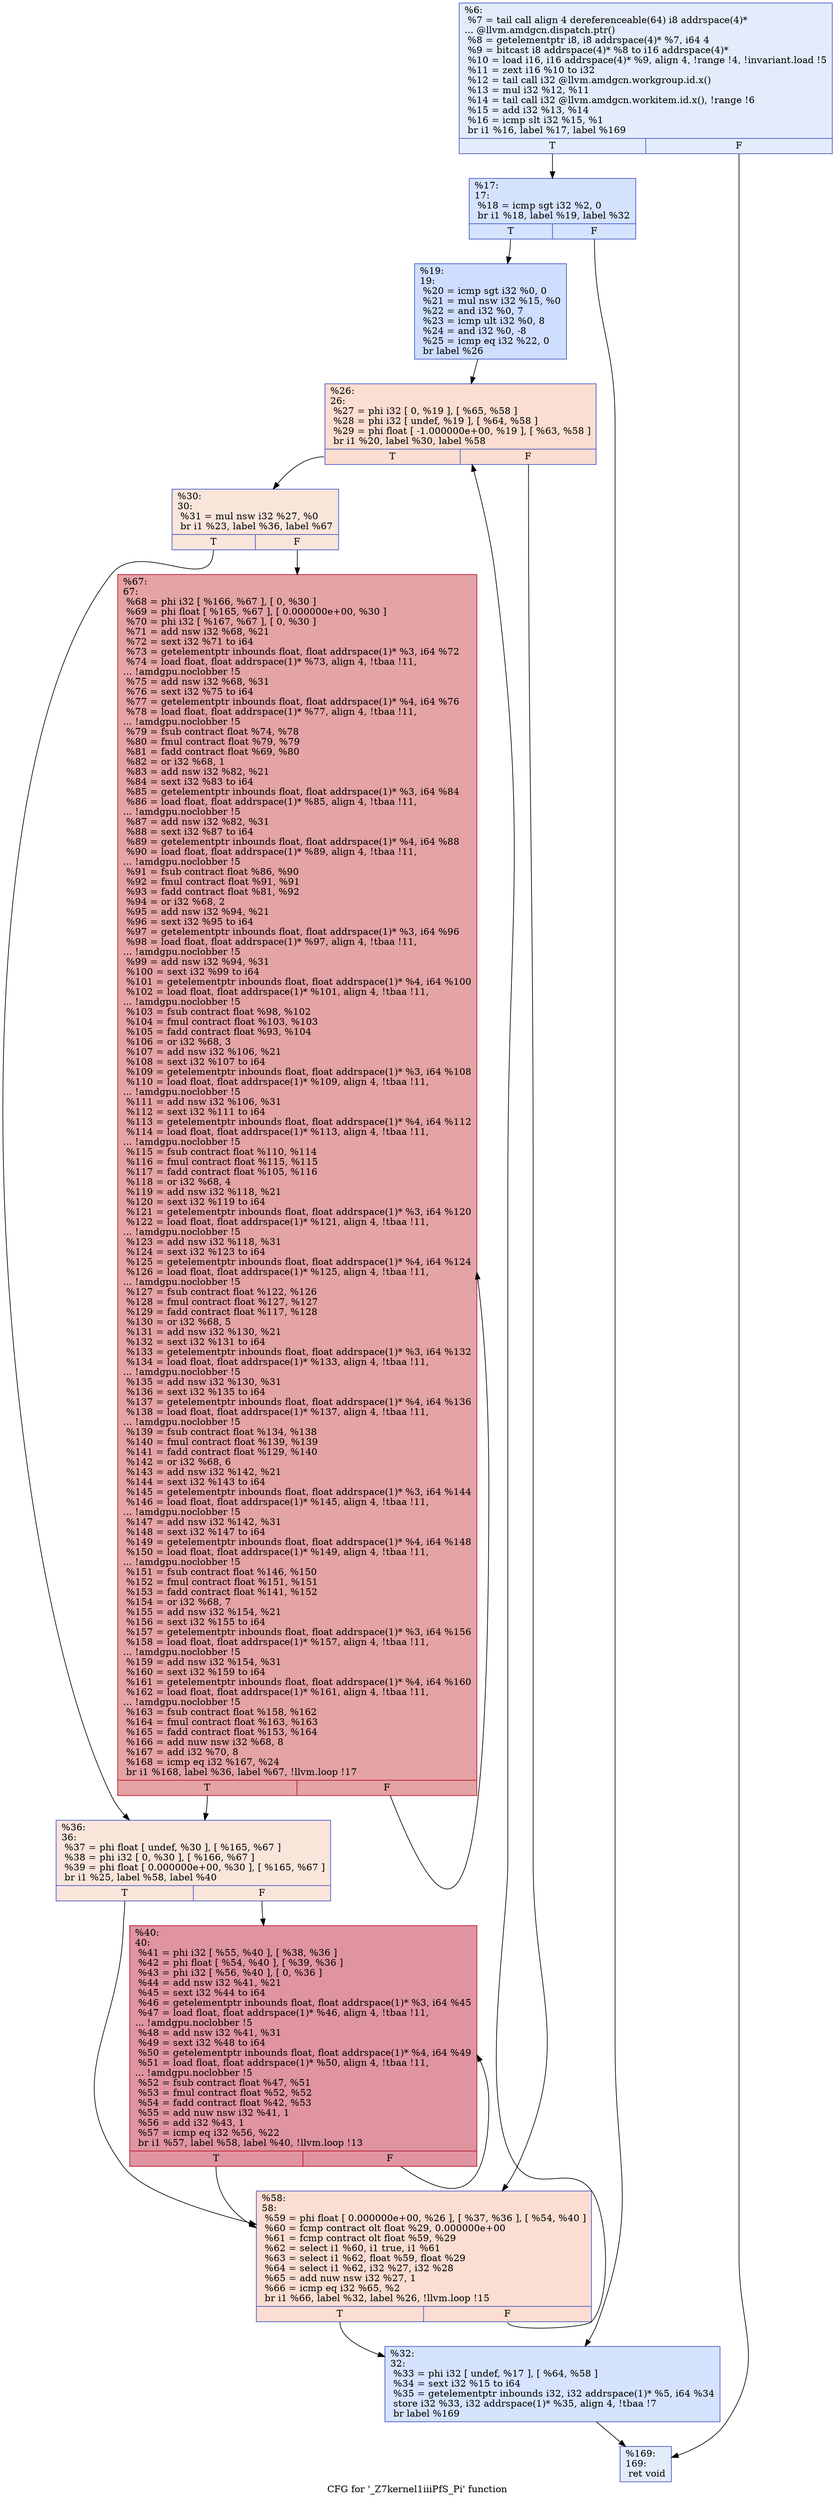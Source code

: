 digraph "CFG for '_Z7kernel1iiiPfS_Pi' function" {
	label="CFG for '_Z7kernel1iiiPfS_Pi' function";

	Node0x5ad3d90 [shape=record,color="#3d50c3ff", style=filled, fillcolor="#bfd3f670",label="{%6:\l  %7 = tail call align 4 dereferenceable(64) i8 addrspace(4)*\l... @llvm.amdgcn.dispatch.ptr()\l  %8 = getelementptr i8, i8 addrspace(4)* %7, i64 4\l  %9 = bitcast i8 addrspace(4)* %8 to i16 addrspace(4)*\l  %10 = load i16, i16 addrspace(4)* %9, align 4, !range !4, !invariant.load !5\l  %11 = zext i16 %10 to i32\l  %12 = tail call i32 @llvm.amdgcn.workgroup.id.x()\l  %13 = mul i32 %12, %11\l  %14 = tail call i32 @llvm.amdgcn.workitem.id.x(), !range !6\l  %15 = add i32 %13, %14\l  %16 = icmp slt i32 %15, %1\l  br i1 %16, label %17, label %169\l|{<s0>T|<s1>F}}"];
	Node0x5ad3d90:s0 -> Node0x5ad4670;
	Node0x5ad3d90:s1 -> Node0x5ad5d60;
	Node0x5ad4670 [shape=record,color="#3d50c3ff", style=filled, fillcolor="#a1c0ff70",label="{%17:\l17:                                               \l  %18 = icmp sgt i32 %2, 0\l  br i1 %18, label %19, label %32\l|{<s0>T|<s1>F}}"];
	Node0x5ad4670:s0 -> Node0x5ad5f30;
	Node0x5ad4670:s1 -> Node0x5ad5f80;
	Node0x5ad5f30 [shape=record,color="#3d50c3ff", style=filled, fillcolor="#93b5fe70",label="{%19:\l19:                                               \l  %20 = icmp sgt i32 %0, 0\l  %21 = mul nsw i32 %15, %0\l  %22 = and i32 %0, 7\l  %23 = icmp ult i32 %0, 8\l  %24 = and i32 %0, -8\l  %25 = icmp eq i32 %22, 0\l  br label %26\l}"];
	Node0x5ad5f30 -> Node0x5ad64b0;
	Node0x5ad64b0 [shape=record,color="#3d50c3ff", style=filled, fillcolor="#f7b39670",label="{%26:\l26:                                               \l  %27 = phi i32 [ 0, %19 ], [ %65, %58 ]\l  %28 = phi i32 [ undef, %19 ], [ %64, %58 ]\l  %29 = phi float [ -1.000000e+00, %19 ], [ %63, %58 ]\l  br i1 %20, label %30, label %58\l|{<s0>T|<s1>F}}"];
	Node0x5ad64b0:s0 -> Node0x5ad7780;
	Node0x5ad64b0:s1 -> Node0x5ad65a0;
	Node0x5ad7780 [shape=record,color="#3d50c3ff", style=filled, fillcolor="#f4c5ad70",label="{%30:\l30:                                               \l  %31 = mul nsw i32 %27, %0\l  br i1 %23, label %36, label %67\l|{<s0>T|<s1>F}}"];
	Node0x5ad7780:s0 -> Node0x5ad7950;
	Node0x5ad7780:s1 -> Node0x5ad79a0;
	Node0x5ad5f80 [shape=record,color="#3d50c3ff", style=filled, fillcolor="#a1c0ff70",label="{%32:\l32:                                               \l  %33 = phi i32 [ undef, %17 ], [ %64, %58 ]\l  %34 = sext i32 %15 to i64\l  %35 = getelementptr inbounds i32, i32 addrspace(1)* %5, i64 %34\l  store i32 %33, i32 addrspace(1)* %35, align 4, !tbaa !7\l  br label %169\l}"];
	Node0x5ad5f80 -> Node0x5ad5d60;
	Node0x5ad7950 [shape=record,color="#3d50c3ff", style=filled, fillcolor="#f4c5ad70",label="{%36:\l36:                                               \l  %37 = phi float [ undef, %30 ], [ %165, %67 ]\l  %38 = phi i32 [ 0, %30 ], [ %166, %67 ]\l  %39 = phi float [ 0.000000e+00, %30 ], [ %165, %67 ]\l  br i1 %25, label %58, label %40\l|{<s0>T|<s1>F}}"];
	Node0x5ad7950:s0 -> Node0x5ad65a0;
	Node0x5ad7950:s1 -> Node0x5ad8290;
	Node0x5ad8290 [shape=record,color="#b70d28ff", style=filled, fillcolor="#b70d2870",label="{%40:\l40:                                               \l  %41 = phi i32 [ %55, %40 ], [ %38, %36 ]\l  %42 = phi float [ %54, %40 ], [ %39, %36 ]\l  %43 = phi i32 [ %56, %40 ], [ 0, %36 ]\l  %44 = add nsw i32 %41, %21\l  %45 = sext i32 %44 to i64\l  %46 = getelementptr inbounds float, float addrspace(1)* %3, i64 %45\l  %47 = load float, float addrspace(1)* %46, align 4, !tbaa !11,\l... !amdgpu.noclobber !5\l  %48 = add nsw i32 %41, %31\l  %49 = sext i32 %48 to i64\l  %50 = getelementptr inbounds float, float addrspace(1)* %4, i64 %49\l  %51 = load float, float addrspace(1)* %50, align 4, !tbaa !11,\l... !amdgpu.noclobber !5\l  %52 = fsub contract float %47, %51\l  %53 = fmul contract float %52, %52\l  %54 = fadd contract float %42, %53\l  %55 = add nuw nsw i32 %41, 1\l  %56 = add i32 %43, 1\l  %57 = icmp eq i32 %56, %22\l  br i1 %57, label %58, label %40, !llvm.loop !13\l|{<s0>T|<s1>F}}"];
	Node0x5ad8290:s0 -> Node0x5ad65a0;
	Node0x5ad8290:s1 -> Node0x5ad8290;
	Node0x5ad65a0 [shape=record,color="#3d50c3ff", style=filled, fillcolor="#f7b39670",label="{%58:\l58:                                               \l  %59 = phi float [ 0.000000e+00, %26 ], [ %37, %36 ], [ %54, %40 ]\l  %60 = fcmp contract olt float %29, 0.000000e+00\l  %61 = fcmp contract olt float %59, %29\l  %62 = select i1 %60, i1 true, i1 %61\l  %63 = select i1 %62, float %59, float %29\l  %64 = select i1 %62, i32 %27, i32 %28\l  %65 = add nuw nsw i32 %27, 1\l  %66 = icmp eq i32 %65, %2\l  br i1 %66, label %32, label %26, !llvm.loop !15\l|{<s0>T|<s1>F}}"];
	Node0x5ad65a0:s0 -> Node0x5ad5f80;
	Node0x5ad65a0:s1 -> Node0x5ad64b0;
	Node0x5ad79a0 [shape=record,color="#b70d28ff", style=filled, fillcolor="#c32e3170",label="{%67:\l67:                                               \l  %68 = phi i32 [ %166, %67 ], [ 0, %30 ]\l  %69 = phi float [ %165, %67 ], [ 0.000000e+00, %30 ]\l  %70 = phi i32 [ %167, %67 ], [ 0, %30 ]\l  %71 = add nsw i32 %68, %21\l  %72 = sext i32 %71 to i64\l  %73 = getelementptr inbounds float, float addrspace(1)* %3, i64 %72\l  %74 = load float, float addrspace(1)* %73, align 4, !tbaa !11,\l... !amdgpu.noclobber !5\l  %75 = add nsw i32 %68, %31\l  %76 = sext i32 %75 to i64\l  %77 = getelementptr inbounds float, float addrspace(1)* %4, i64 %76\l  %78 = load float, float addrspace(1)* %77, align 4, !tbaa !11,\l... !amdgpu.noclobber !5\l  %79 = fsub contract float %74, %78\l  %80 = fmul contract float %79, %79\l  %81 = fadd contract float %69, %80\l  %82 = or i32 %68, 1\l  %83 = add nsw i32 %82, %21\l  %84 = sext i32 %83 to i64\l  %85 = getelementptr inbounds float, float addrspace(1)* %3, i64 %84\l  %86 = load float, float addrspace(1)* %85, align 4, !tbaa !11,\l... !amdgpu.noclobber !5\l  %87 = add nsw i32 %82, %31\l  %88 = sext i32 %87 to i64\l  %89 = getelementptr inbounds float, float addrspace(1)* %4, i64 %88\l  %90 = load float, float addrspace(1)* %89, align 4, !tbaa !11,\l... !amdgpu.noclobber !5\l  %91 = fsub contract float %86, %90\l  %92 = fmul contract float %91, %91\l  %93 = fadd contract float %81, %92\l  %94 = or i32 %68, 2\l  %95 = add nsw i32 %94, %21\l  %96 = sext i32 %95 to i64\l  %97 = getelementptr inbounds float, float addrspace(1)* %3, i64 %96\l  %98 = load float, float addrspace(1)* %97, align 4, !tbaa !11,\l... !amdgpu.noclobber !5\l  %99 = add nsw i32 %94, %31\l  %100 = sext i32 %99 to i64\l  %101 = getelementptr inbounds float, float addrspace(1)* %4, i64 %100\l  %102 = load float, float addrspace(1)* %101, align 4, !tbaa !11,\l... !amdgpu.noclobber !5\l  %103 = fsub contract float %98, %102\l  %104 = fmul contract float %103, %103\l  %105 = fadd contract float %93, %104\l  %106 = or i32 %68, 3\l  %107 = add nsw i32 %106, %21\l  %108 = sext i32 %107 to i64\l  %109 = getelementptr inbounds float, float addrspace(1)* %3, i64 %108\l  %110 = load float, float addrspace(1)* %109, align 4, !tbaa !11,\l... !amdgpu.noclobber !5\l  %111 = add nsw i32 %106, %31\l  %112 = sext i32 %111 to i64\l  %113 = getelementptr inbounds float, float addrspace(1)* %4, i64 %112\l  %114 = load float, float addrspace(1)* %113, align 4, !tbaa !11,\l... !amdgpu.noclobber !5\l  %115 = fsub contract float %110, %114\l  %116 = fmul contract float %115, %115\l  %117 = fadd contract float %105, %116\l  %118 = or i32 %68, 4\l  %119 = add nsw i32 %118, %21\l  %120 = sext i32 %119 to i64\l  %121 = getelementptr inbounds float, float addrspace(1)* %3, i64 %120\l  %122 = load float, float addrspace(1)* %121, align 4, !tbaa !11,\l... !amdgpu.noclobber !5\l  %123 = add nsw i32 %118, %31\l  %124 = sext i32 %123 to i64\l  %125 = getelementptr inbounds float, float addrspace(1)* %4, i64 %124\l  %126 = load float, float addrspace(1)* %125, align 4, !tbaa !11,\l... !amdgpu.noclobber !5\l  %127 = fsub contract float %122, %126\l  %128 = fmul contract float %127, %127\l  %129 = fadd contract float %117, %128\l  %130 = or i32 %68, 5\l  %131 = add nsw i32 %130, %21\l  %132 = sext i32 %131 to i64\l  %133 = getelementptr inbounds float, float addrspace(1)* %3, i64 %132\l  %134 = load float, float addrspace(1)* %133, align 4, !tbaa !11,\l... !amdgpu.noclobber !5\l  %135 = add nsw i32 %130, %31\l  %136 = sext i32 %135 to i64\l  %137 = getelementptr inbounds float, float addrspace(1)* %4, i64 %136\l  %138 = load float, float addrspace(1)* %137, align 4, !tbaa !11,\l... !amdgpu.noclobber !5\l  %139 = fsub contract float %134, %138\l  %140 = fmul contract float %139, %139\l  %141 = fadd contract float %129, %140\l  %142 = or i32 %68, 6\l  %143 = add nsw i32 %142, %21\l  %144 = sext i32 %143 to i64\l  %145 = getelementptr inbounds float, float addrspace(1)* %3, i64 %144\l  %146 = load float, float addrspace(1)* %145, align 4, !tbaa !11,\l... !amdgpu.noclobber !5\l  %147 = add nsw i32 %142, %31\l  %148 = sext i32 %147 to i64\l  %149 = getelementptr inbounds float, float addrspace(1)* %4, i64 %148\l  %150 = load float, float addrspace(1)* %149, align 4, !tbaa !11,\l... !amdgpu.noclobber !5\l  %151 = fsub contract float %146, %150\l  %152 = fmul contract float %151, %151\l  %153 = fadd contract float %141, %152\l  %154 = or i32 %68, 7\l  %155 = add nsw i32 %154, %21\l  %156 = sext i32 %155 to i64\l  %157 = getelementptr inbounds float, float addrspace(1)* %3, i64 %156\l  %158 = load float, float addrspace(1)* %157, align 4, !tbaa !11,\l... !amdgpu.noclobber !5\l  %159 = add nsw i32 %154, %31\l  %160 = sext i32 %159 to i64\l  %161 = getelementptr inbounds float, float addrspace(1)* %4, i64 %160\l  %162 = load float, float addrspace(1)* %161, align 4, !tbaa !11,\l... !amdgpu.noclobber !5\l  %163 = fsub contract float %158, %162\l  %164 = fmul contract float %163, %163\l  %165 = fadd contract float %153, %164\l  %166 = add nuw nsw i32 %68, 8\l  %167 = add i32 %70, 8\l  %168 = icmp eq i32 %167, %24\l  br i1 %168, label %36, label %67, !llvm.loop !17\l|{<s0>T|<s1>F}}"];
	Node0x5ad79a0:s0 -> Node0x5ad7950;
	Node0x5ad79a0:s1 -> Node0x5ad79a0;
	Node0x5ad5d60 [shape=record,color="#3d50c3ff", style=filled, fillcolor="#bfd3f670",label="{%169:\l169:                                              \l  ret void\l}"];
}
